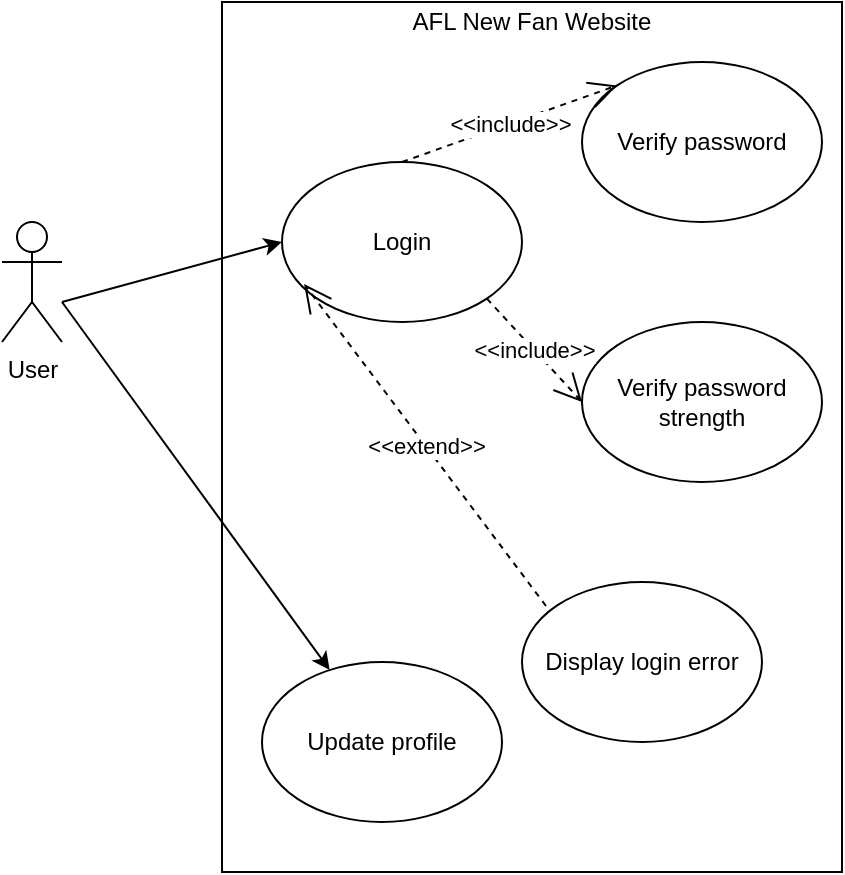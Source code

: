 <mxfile type="device" version="10.6.7"><diagram id="8Se3oINfAccP641KnrIJ" name="Page-1"><mxGraphModel shadow="0" math="0" pageHeight="1169" pageWidth="827" pageScale="1" page="1" fold="1" arrows="1" connect="1" tooltips="1" guides="1" gridSize="10" grid="1" dy="482" dx="840"><root><mxCell id="0"/><mxCell id="1" parent="0"/><mxCell id="_1cS3HRax96SotrZ8rzN-1" value="User" parent="1" vertex="1" style="shape=umlActor;verticalLabelPosition=bottom;labelBackgroundColor=#ffffff;verticalAlign=top;html=1;outlineConnect=0;"><mxGeometry as="geometry" height="60" width="30" y="320" x="120"/></mxCell><mxCell id="_1cS3HRax96SotrZ8rzN-5" value="" parent="1" vertex="1" style="rounded=0;whiteSpace=wrap;html=1;gradientColor=none;fillColor=none;"><mxGeometry as="geometry" height="435" width="310" y="210" x="230"/></mxCell><mxCell id="_1cS3HRax96SotrZ8rzN-6" value="Login&lt;br&gt;" parent="1" vertex="1" style="ellipse;whiteSpace=wrap;html=1;"><mxGeometry as="geometry" height="80" width="120" y="290" x="260"/></mxCell><mxCell id="_1cS3HRax96SotrZ8rzN-13" value="" parent="1" style="endArrow=classic;html=1;entryX=0;entryY=0.5;entryDx=0;entryDy=0;" target="_1cS3HRax96SotrZ8rzN-6" edge="1"><mxGeometry as="geometry" height="50" width="50" relative="1"><mxPoint as="sourcePoint" y="360" x="150"/><mxPoint as="targetPoint" y="320" x="230"/></mxGeometry></mxCell><mxCell id="JvtCWWR8DEYq4dEGuOxk-1" value="Verify password&lt;br&gt;" parent="1" vertex="1" style="ellipse;whiteSpace=wrap;html=1;"><mxGeometry as="geometry" height="80" width="120" y="240" x="410"/></mxCell><mxCell id="JvtCWWR8DEYq4dEGuOxk-2" value="Verify password strength&lt;br&gt;" parent="1" vertex="1" style="ellipse;whiteSpace=wrap;html=1;"><mxGeometry as="geometry" height="80" width="120" y="370" x="410"/></mxCell><mxCell id="JvtCWWR8DEYq4dEGuOxk-3" value="&amp;lt;&amp;lt;include&amp;gt;&amp;gt;&lt;br&gt;" parent="1" style="endArrow=open;endSize=12;dashed=1;html=1;exitX=0.5;exitY=0;exitDx=0;exitDy=0;entryX=0;entryY=0;entryDx=0;entryDy=0;" target="JvtCWWR8DEYq4dEGuOxk-1" edge="1" source="_1cS3HRax96SotrZ8rzN-6"><mxGeometry as="geometry" width="160" relative="1"><mxPoint as="sourcePoint" y="670" x="120"/><mxPoint as="targetPoint" y="670" x="280"/></mxGeometry></mxCell><mxCell id="JvtCWWR8DEYq4dEGuOxk-6" value="&amp;lt;&amp;lt;include&amp;gt;&amp;gt;&lt;br&gt;" parent="1" style="endArrow=open;endSize=12;dashed=1;html=1;exitX=1;exitY=1;exitDx=0;exitDy=0;entryX=0;entryY=0.5;entryDx=0;entryDy=0;" target="JvtCWWR8DEYq4dEGuOxk-2" edge="1" source="_1cS3HRax96SotrZ8rzN-6"><mxGeometry as="geometry" width="160" relative="1"><mxPoint as="sourcePoint" y="444.5" x="220"/><mxPoint as="targetPoint" y="444.5" x="380"/><Array as="points"/></mxGeometry></mxCell><mxCell id="JvtCWWR8DEYq4dEGuOxk-7" value="Display login error&lt;br&gt;" parent="1" vertex="1" style="ellipse;whiteSpace=wrap;html=1;"><mxGeometry as="geometry" height="80" width="120" y="500" x="380"/></mxCell><mxCell id="JvtCWWR8DEYq4dEGuOxk-8" value="&amp;lt;&amp;lt;extend&amp;gt;&amp;gt;&lt;br&gt;" parent="1" style="endArrow=open;endSize=12;dashed=1;html=1;entryX=0.092;entryY=0.763;entryDx=0;entryDy=0;entryPerimeter=0;exitX=0.1;exitY=0.15;exitDx=0;exitDy=0;exitPerimeter=0;" target="_1cS3HRax96SotrZ8rzN-6" edge="1" source="JvtCWWR8DEYq4dEGuOxk-7"><mxGeometry as="geometry" width="160" relative="1"><mxPoint as="sourcePoint" y="510" x="390"/><mxPoint as="targetPoint" y="520" x="215"/><Array as="points"/></mxGeometry></mxCell><mxCell id="JvtCWWR8DEYq4dEGuOxk-11" value="Update profile&lt;br&gt;" parent="1" vertex="1" style="ellipse;whiteSpace=wrap;html=1;"><mxGeometry as="geometry" height="80" width="120" y="540" x="250"/></mxCell><mxCell id="JvtCWWR8DEYq4dEGuOxk-12" value="" parent="1" style="endArrow=classic;html=1;" target="JvtCWWR8DEYq4dEGuOxk-11" edge="1"><mxGeometry as="geometry" height="50" width="50" relative="1"><mxPoint as="sourcePoint" y="360" x="150"/><mxPoint as="targetPoint" y="490" x="385"/><Array as="points"/></mxGeometry></mxCell><mxCell id="j_GpbZww8eWIgI3OXbKw-1" value="AFL New Fan Website&lt;br&gt;" parent="1" vertex="1" style="text;html=1;strokeColor=none;fillColor=none;align=center;verticalAlign=middle;whiteSpace=wrap;rounded=0;"><mxGeometry as="geometry" height="20" width="170" y="210" x="300"/></mxCell></root></mxGraphModel></diagram></mxfile>